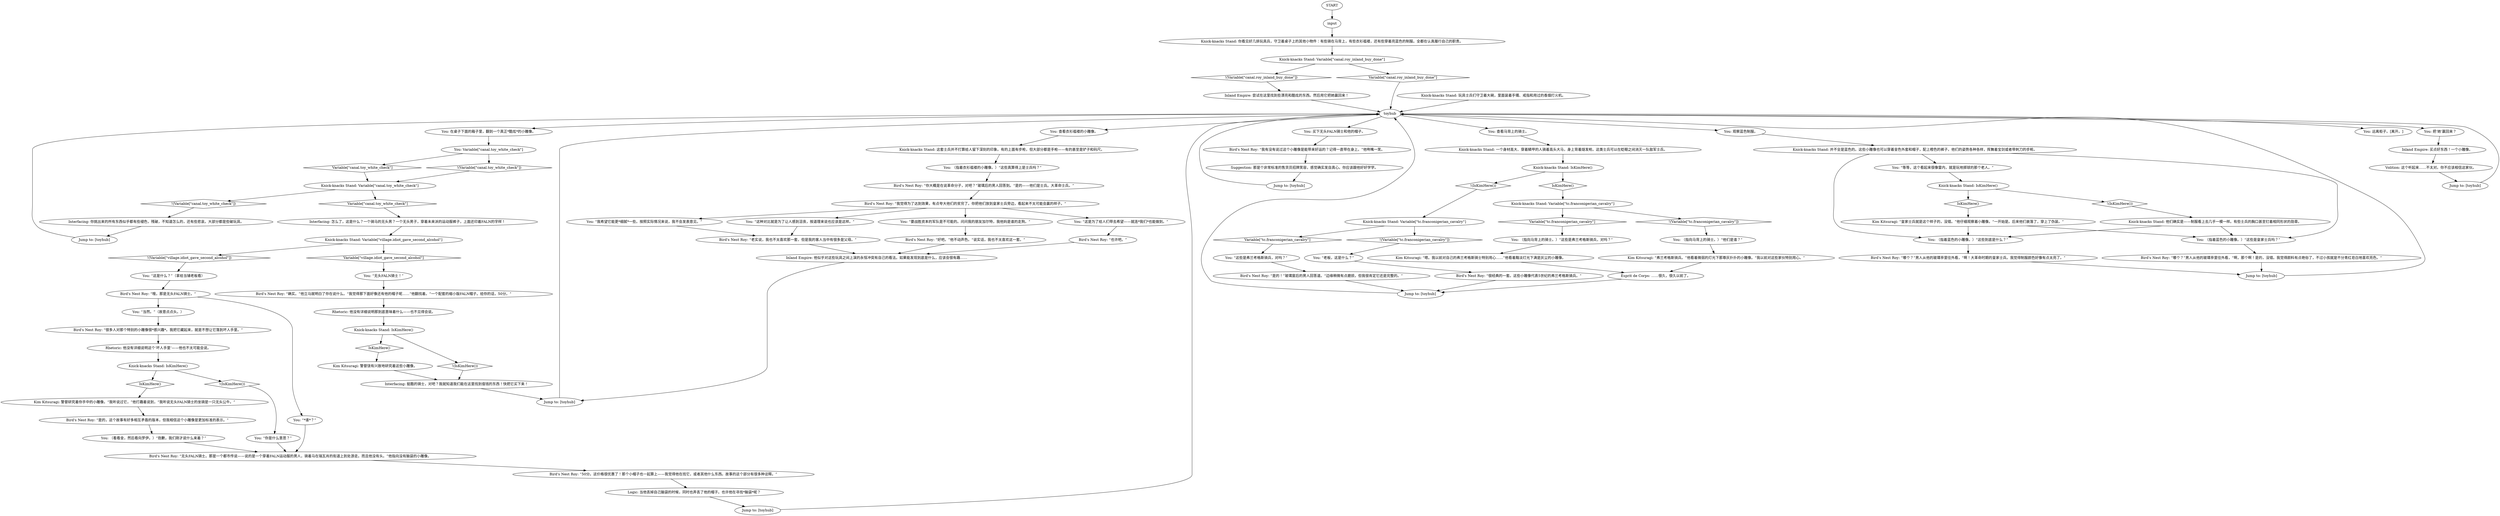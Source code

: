 # PAWNSHOP / TABLE OF KNICKKNACKS
# You look at and ask Roy about the figurines on the accessory stand.
# ==================================================
digraph G {
	  0 [label="START"];
	  1 [label="input"];
	  2 [label="Knick-knacks Stand: IsKimHere()"];
	  3 [label="IsKimHere()", shape=diamond];
	  4 [label="!(IsKimHere())", shape=diamond];
	  5 [label="Bird's Nest Roy: “好吧。”他不动声色。“说实话，我也不太喜欢这一套。”"];
	  6 [label="Rhetoric: 他没有详细说明这个‘坏人手里’——他也不太可能会说。"];
	  7 [label="You: “当然。”（故意点点头。）"];
	  8 [label="You: 远离柜子。[离开。]"];
	  9 [label="You: （指着蓝色的小雕像。）“这些到底是什么？”"];
	  10 [label="Jump to: [toyhub]"];
	  11 [label="You: （指着蓝色的小雕像。）“这些是皇家士兵吗？”"];
	  12 [label="Knick-knacks Stand: Variable[\"tc.franconigerian_cavalry\"]"];
	  13 [label="Variable[\"tc.franconigerian_cavalry\"]", shape=diamond];
	  14 [label="!(Variable[\"tc.franconigerian_cavalry\"])", shape=diamond];
	  15 [label="You: 查看马背上的骑士。"];
	  16 [label="Knick-knacks Stand: IsKimHere()"];
	  17 [label="IsKimHere()", shape=diamond];
	  18 [label="!(IsKimHere())", shape=diamond];
	  19 [label="Jump to: [toyhub]"];
	  20 [label="Bird's Nest Roy: “也许吧。”"];
	  21 [label="Jump to: [toyhub]"];
	  22 [label="Jump to: [toyhub]"];
	  23 [label="Inland Empire: 尝试在这里找到些漂亮和酷炫的东西。然后用它把她赢回来！"];
	  24 [label="Knick-knacks Stand: Variable[\"canal.toy_white_check\"]"];
	  25 [label="Variable[\"canal.toy_white_check\"]", shape=diamond];
	  26 [label="!(Variable[\"canal.toy_white_check\"])", shape=diamond];
	  27 [label="You: “*谁*？”"];
	  28 [label="Bird's Nest Roy: “很多人对那个特别的小雕像很*感兴趣*。我把它藏起来，就是不想让它落到坏人手里。”"];
	  29 [label="Knick-knacks Stand: Variable[\"canal.roy_inland_buy_done\"]"];
	  30 [label="Variable[\"canal.roy_inland_buy_done\"]", shape=diamond];
	  31 [label="!(Variable[\"canal.roy_inland_buy_done\"])", shape=diamond];
	  32 [label="Bird's Nest Roy: “无头FALN骑士。那是一个都市传说——说的是一个穿着FALN运动服的男人，骑着马在瑞瓦肖的街道上到处游走。而且他没有头。”他指向没有脑袋的小雕像。"];
	  33 [label="Jump to: [toyhub]"];
	  34 [label="Suggestion: 那是个非常标准的售货员招牌笑容，感觉确实发自真心。你应该跟他好好学学。"];
	  35 [label="Kim Kitsuragi: “弗兰考格斯骑兵。”他看着微弱的灯光下那尊灰扑扑的小雕像。“我以前对这些家伙特别用心。”"];
	  36 [label="Bird's Nest Roy: “哦，那是无头FALN骑士。”"];
	  37 [label="You: 买下无头FALN骑士和他的帽子。"];
	  38 [label="Kim Kitsuragi: 警督研究着你手中的小雕像。“我听说过它，”他打趣着说到，“我听说无头FALN骑士的坐骑是一只无头公牛。”"];
	  39 [label="Bird's Nest Roy: “老实说，我也不太喜欢那一套，但是我的客人当中有很多是父母。”"];
	  40 [label="You: “要战胜资本的军队是不可能的。问问我的朋友加尔特，我他妈是谁的走狗。”"];
	  41 [label="Bird's Nest Roy: “50分。这价格很优惠了！那个小帽子也一起算上——我觉得他在找它，或者其他什么东西。故事的这个部分有很多种诠释。”"];
	  42 [label="You: 把‘她’赢回来？"];
	  43 [label="Inland Empire: 买点好东西！一个小雕像。"];
	  44 [label="You: 查看衣衫褴褛的小雕像。"];
	  45 [label="Knick-knacks Stand: 一个身材高大、穿着鳞甲的人骑着高头大马，身上背着燧发枪。这类士兵可以在眨眼之间消灭一队敌军士兵。"];
	  46 [label="Bird's Nest Roy: “哪个？”男人从他的玻璃亭里往外看，“啊！大革命时期的皇家士兵。我觉得制服颜色好像有点太亮了。”"];
	  47 [label="You: “这是为了给人们带去希望——就连*我们*也能做到。”"];
	  48 [label="Interfacing: 挺酷的骑士，对吧？我就知道我们能在这里找到值钱的东西！快把它买下来！"];
	  49 [label="You: “等等，这个看起来很像雷内，就是玩地掷球的那个老人。”"];
	  50 [label="Rhetoric: 他没有详细说明那到底意味着什么——也不见得会说。"];
	  51 [label="You: “这是什么？”（拿给当铺老板看）"];
	  52 [label="Bird's Nest Roy: “确实。”他立马就明白了你在说什么。“我觉得那下面好像还有他的帽子呢……”他翻找着。“一个配套的缩小版FALN帽子。给你的话，50分。”"];
	  53 [label="You: （指向马背上的骑士。）“他们是谁？”"];
	  54 [label="Esprit de Corps: ……很久，很久以前了。"];
	  55 [label="Knick-knacks Stand: 你看见好几排玩具兵，守卫着桌子上的其他小物件：有些骑在马背上，有些衣衫褴褛，还有些穿着亮蓝色的制服。全都在认真履行自己的职责。"];
	  56 [label="Bird's Nest Roy: “哪个？”男人从他的玻璃亭里往外看，“啊，那个啊！是的，没错。我觉得颜料有点艳俗了，不过小孩就是不分青红皂白地喜欢亮色。”"];
	  57 [label="Knick-knacks Stand: Variable[\"village.idiot_gave_second_alcohol\"]"];
	  58 [label="Variable[\"village.idiot_gave_second_alcohol\"]", shape=diamond];
	  59 [label="!(Variable[\"village.idiot_gave_second_alcohol\"])", shape=diamond];
	  60 [label="Kim Kitsuragi: “皇家士兵就是这个样子的，没错。”他仔细观察着小雕像。“一开始是。后来他们衰落了，穿上了伪装。”"];
	  61 [label="You: 在桌子下面的箱子里，翻到一个真正*酷炫*的小雕像。"];
	  62 [label="You: Variable[\"canal.toy_white_check\"]"];
	  63 [label="Variable[\"canal.toy_white_check\"]", shape=diamond];
	  64 [label="!(Variable[\"canal.toy_white_check\"])", shape=diamond];
	  65 [label="Bird's Nest Roy: “你大概是在说革命分子，对吧？”玻璃后的男人回答到。“是的——他们是士兵。大革命士兵。”"];
	  66 [label="Inland Empire: 他似乎对这些玩具之间上演的永恒冲突有自己的看法。如果能发现到底是什么，应该会很有趣……"];
	  67 [label="Kim Kitsuragi: “嗯。我以前对自己的弗兰考格斯骑士特别用心……”他看着黯淡灯光下满是灰尘的小雕像。"];
	  68 [label="Volition: 这个听起来……不太对。你不应该相信这家伙。"];
	  69 [label="You: （看看金，然后看向罗伊。）“抱歉，我们刚才说什么来着？”"];
	  70 [label="Knick-knacks Stand: IsKimHere()"];
	  71 [label="IsKimHere()", shape=diamond];
	  72 [label="!(IsKimHere())", shape=diamond];
	  73 [label="Knick-knacks Stand: 这套士兵并不打算给人留下深刻的印象。有的上面有步枪，但大部分都是手枪——有的甚至是铲子和码尺。"];
	  74 [label="You: “我希望它能更*细腻*一些。按照实际情况来说，我不会发表意见。”"];
	  75 [label="Knick-knacks Stand: 玩具士兵们守卫着大碗，里面装着手镯、戒指和用过的香烟打火机。"];
	  76 [label="Knick-knacks Stand: IsKimHere()"];
	  77 [label="IsKimHere()", shape=diamond];
	  78 [label="!(IsKimHere())", shape=diamond];
	  79 [label="You: （指向马背上的骑士。）“这些是弗兰考格斯骑兵，对吗？”"];
	  80 [label="Knick-knacks Stand: 他们确实是——制服看上去几乎一模一样。有些士兵的胸口甚至钉着相同形状的勋章。"];
	  81 [label="You: 观察蓝色制服。"];
	  82 [label="Interfacing: 怎么了，这是什么？一个骑马的无头男？一个无头男子，穿着未来派的运动服裤子，上面还印着FALN的字样！"];
	  83 [label="You: （指着衣衫褴褛的小雕像。）“这些真算得上是士兵吗？”"];
	  85 [label="You: “无头FALN骑士！”"];
	  86 [label="Logic: 当他丢掉自己脑袋的时候，同时也弄丢了他的帽子。也许他在寻找*脑袋*呢？"];
	  87 [label="Jump to: [toyhub]"];
	  88 [label="You: “你是什么意思？”"];
	  89 [label="You: “老板，这是什么？”"];
	  90 [label="Bird's Nest Roy: “很经典的一套。这些小雕像代表5世纪的弗兰考格斯骑兵。”"];
	  91 [label="Knick-knacks Stand: 并不全是蓝色的。这些小雕像也可以穿着金色外套和帽子，配上橙色的裤子。他们的姿势各种各样，挥舞着宝剑或者带刺刀的步枪。"];
	  92 [label="Bird's Nest Roy: “我觉得为了达到效果，有点夸大他们的贫穷了。你把他们放到皇家士兵旁边，看起来不太可能会赢的样子。”"];
	  93 [label="Kim Kitsuragi: 警督饶有兴致地研究着这些小雕像。"];
	  94 [label="toyhub"];
	  95 [label="Knick-knacks Stand: Variable[\"tc.franconigerian_cavalry\"]"];
	  96 [label="Variable[\"tc.franconigerian_cavalry\"]", shape=diamond];
	  97 [label="!(Variable[\"tc.franconigerian_cavalry\"])", shape=diamond];
	  98 [label="You: “这些是弗兰考格斯骑兵，对吗？”"];
	  99 [label="Bird's Nest Roy: “我有没有说过这个小雕像是能带来好运的？记得一直带在身上。”他咧嘴一笑。"];
	  100 [label="Jump to: [toyhub]"];
	  101 [label="Interfacing: 你挑出来的所有东西似乎都有些褪色，残破，不知道怎么的，还有些悲哀。大部分都是些破玩具。"];
	  102 [label="Bird's Nest Roy: “是的！”玻璃窗后的男人回答道。“边缘稍微有点磨损，但我很肯定它还是完整的。”"];
	  103 [label="Bird's Nest Roy: “是的，这个故事有好多相互矛盾的版本，但我相信这个小雕像是更加标准的表示。”"];
	  104 [label="You: “这种对比就是为了让人感到沮丧，按道理来说也应该是这样。”"];
	  0 -> 1
	  1 -> 55
	  2 -> 3
	  2 -> 4
	  3 -> 60
	  4 -> 80
	  5 -> 66
	  6 -> 70
	  7 -> 28
	  9 -> 46
	  10 -> 94
	  11 -> 56
	  12 -> 13
	  12 -> 14
	  13 -> 79
	  14 -> 53
	  15 -> 45
	  16 -> 17
	  16 -> 18
	  17 -> 12
	  18 -> 95
	  19 -> 94
	  20 -> 66
	  21 -> 94
	  22 -> 94
	  23 -> 94
	  24 -> 25
	  24 -> 26
	  25 -> 82
	  26 -> 101
	  27 -> 32
	  28 -> 6
	  29 -> 30
	  29 -> 31
	  30 -> 94
	  31 -> 23
	  32 -> 41
	  33 -> 94
	  34 -> 19
	  35 -> 54
	  36 -> 27
	  36 -> 7
	  37 -> 99
	  38 -> 103
	  39 -> 66
	  40 -> 5
	  41 -> 86
	  42 -> 43
	  43 -> 68
	  44 -> 73
	  45 -> 16
	  46 -> 33
	  47 -> 20
	  48 -> 21
	  49 -> 2
	  50 -> 76
	  51 -> 36
	  52 -> 50
	  53 -> 35
	  54 -> 22
	  55 -> 29
	  56 -> 33
	  57 -> 58
	  57 -> 59
	  58 -> 85
	  59 -> 51
	  60 -> 9
	  60 -> 11
	  61 -> 62
	  62 -> 64
	  62 -> 63
	  63 -> 24
	  64 -> 24
	  65 -> 92
	  66 -> 21
	  67 -> 54
	  68 -> 100
	  69 -> 32
	  70 -> 72
	  70 -> 71
	  71 -> 38
	  72 -> 88
	  73 -> 83
	  74 -> 39
	  75 -> 94
	  76 -> 77
	  76 -> 78
	  77 -> 93
	  78 -> 48
	  79 -> 67
	  80 -> 9
	  80 -> 11
	  81 -> 91
	  82 -> 57
	  83 -> 65
	  85 -> 52
	  86 -> 87
	  87 -> 94
	  88 -> 32
	  89 -> 90
	  90 -> 22
	  91 -> 49
	  91 -> 11
	  91 -> 9
	  92 -> 104
	  92 -> 40
	  92 -> 74
	  92 -> 47
	  93 -> 48
	  94 -> 37
	  94 -> 8
	  94 -> 42
	  94 -> 44
	  94 -> 15
	  94 -> 81
	  94 -> 61
	  95 -> 96
	  95 -> 97
	  96 -> 98
	  97 -> 89
	  98 -> 102
	  99 -> 34
	  100 -> 94
	  101 -> 10
	  102 -> 22
	  103 -> 69
	  104 -> 39
}


